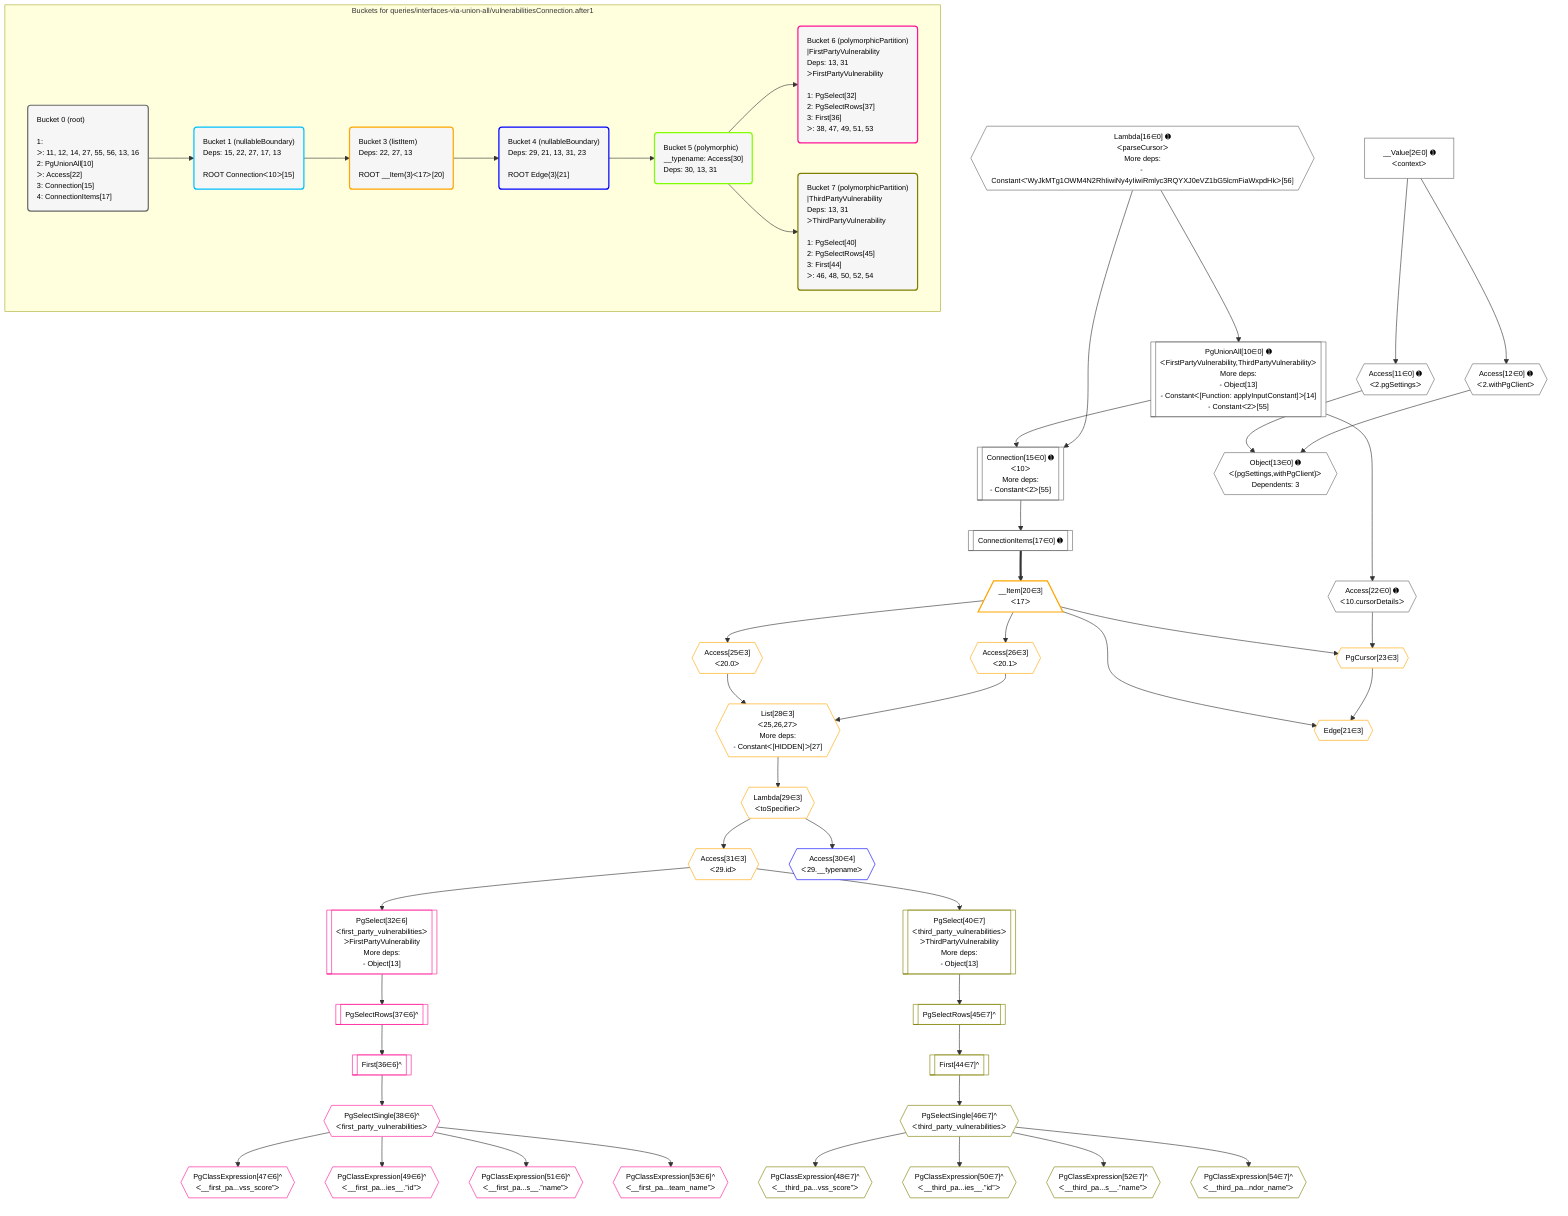 %%{init: {'themeVariables': { 'fontSize': '12px'}}}%%
graph TD
    classDef path fill:#eee,stroke:#000,color:#000
    classDef plan fill:#fff,stroke-width:1px,color:#000
    classDef itemplan fill:#fff,stroke-width:2px,color:#000
    classDef unbatchedplan fill:#dff,stroke-width:1px,color:#000
    classDef sideeffectplan fill:#fcc,stroke-width:2px,color:#000
    classDef bucket fill:#f6f6f6,color:#000,stroke-width:2px,text-align:left

    subgraph "Buckets for queries/interfaces-via-union-all/vulnerabilitiesConnection.after1"
    Bucket0("Bucket 0 (root)<br /><br />1: <br />ᐳ: 11, 12, 14, 27, 55, 56, 13, 16<br />2: PgUnionAll[10]<br />ᐳ: Access[22]<br />3: Connection[15]<br />4: ConnectionItems[17]"):::bucket
    Bucket1("Bucket 1 (nullableBoundary)<br />Deps: 15, 22, 27, 17, 13<br /><br />ROOT Connectionᐸ10ᐳ[15]"):::bucket
    Bucket3("Bucket 3 (listItem)<br />Deps: 22, 27, 13<br /><br />ROOT __Item{3}ᐸ17ᐳ[20]"):::bucket
    Bucket4("Bucket 4 (nullableBoundary)<br />Deps: 29, 21, 13, 31, 23<br /><br />ROOT Edge{3}[21]"):::bucket
    Bucket5("Bucket 5 (polymorphic)<br />__typename: Access[30]<br />Deps: 30, 13, 31"):::bucket
    Bucket6("Bucket 6 (polymorphicPartition)<br />|FirstPartyVulnerability<br />Deps: 13, 31<br />ᐳFirstPartyVulnerability<br /><br />1: PgSelect[32]<br />2: PgSelectRows[37]<br />3: First[36]<br />ᐳ: 38, 47, 49, 51, 53"):::bucket
    Bucket7("Bucket 7 (polymorphicPartition)<br />|ThirdPartyVulnerability<br />Deps: 13, 31<br />ᐳThirdPartyVulnerability<br /><br />1: PgSelect[40]<br />2: PgSelectRows[45]<br />3: First[44]<br />ᐳ: 46, 48, 50, 52, 54"):::bucket
    end
    Bucket0 --> Bucket1
    Bucket1 --> Bucket3
    Bucket3 --> Bucket4
    Bucket4 --> Bucket5
    Bucket5 --> Bucket6 & Bucket7

    %% plan dependencies
    PgUnionAll10[["PgUnionAll[10∈0] ➊<br />ᐸFirstPartyVulnerability,ThirdPartyVulnerabilityᐳ<br />More deps:<br />- Object[13]<br />- Constantᐸ[Function: applyInputConstant]ᐳ[14]<br />- Constantᐸ2ᐳ[55]"]]:::plan
    Lambda16{{"Lambda[16∈0] ➊<br />ᐸparseCursorᐳ<br />More deps:<br />- Constantᐸ'WyJkMTg1OWM4N2RhIiwiNy4yIiwiRmlyc3RQYXJ0eVZ1bG5lcmFiaWxpdHkᐳ[56]"}}:::plan
    Lambda16 --> PgUnionAll10
    Connection15[["Connection[15∈0] ➊<br />ᐸ10ᐳ<br />More deps:<br />- Constantᐸ2ᐳ[55]"]]:::plan
    PgUnionAll10 & Lambda16 --> Connection15
    Object13{{"Object[13∈0] ➊<br />ᐸ{pgSettings,withPgClient}ᐳ<br />Dependents: 3"}}:::plan
    Access11{{"Access[11∈0] ➊<br />ᐸ2.pgSettingsᐳ"}}:::plan
    Access12{{"Access[12∈0] ➊<br />ᐸ2.withPgClientᐳ"}}:::plan
    Access11 & Access12 --> Object13
    __Value2["__Value[2∈0] ➊<br />ᐸcontextᐳ"]:::plan
    __Value2 --> Access11
    __Value2 --> Access12
    ConnectionItems17[["ConnectionItems[17∈0] ➊"]]:::plan
    Connection15 --> ConnectionItems17
    Access22{{"Access[22∈0] ➊<br />ᐸ10.cursorDetailsᐳ"}}:::plan
    PgUnionAll10 --> Access22
    List28{{"List[28∈3]<br />ᐸ25,26,27ᐳ<br />More deps:<br />- Constantᐸ[HIDDEN]ᐳ[27]"}}:::plan
    Access25{{"Access[25∈3]<br />ᐸ20.0ᐳ"}}:::plan
    Access26{{"Access[26∈3]<br />ᐸ20.1ᐳ"}}:::plan
    Access25 & Access26 --> List28
    Edge21{{"Edge[21∈3]"}}:::plan
    __Item20[/"__Item[20∈3]<br />ᐸ17ᐳ"\]:::itemplan
    PgCursor23{{"PgCursor[23∈3]"}}:::plan
    __Item20 & PgCursor23 --> Edge21
    __Item20 & Access22 --> PgCursor23
    ConnectionItems17 ==> __Item20
    __Item20 --> Access25
    __Item20 --> Access26
    Lambda29{{"Lambda[29∈3]<br />ᐸtoSpecifierᐳ"}}:::plan
    List28 --> Lambda29
    Access31{{"Access[31∈3]<br />ᐸ29.idᐳ"}}:::plan
    Lambda29 --> Access31
    Access30{{"Access[30∈4]<br />ᐸ29.__typenameᐳ"}}:::plan
    Lambda29 --> Access30
    PgSelect32[["PgSelect[32∈6]<br />ᐸfirst_party_vulnerabilitiesᐳ<br />ᐳFirstPartyVulnerability<br />More deps:<br />- Object[13]"]]:::plan
    Access31 --> PgSelect32
    First36[["First[36∈6]^"]]:::plan
    PgSelectRows37[["PgSelectRows[37∈6]^"]]:::plan
    PgSelectRows37 --> First36
    PgSelect32 --> PgSelectRows37
    PgSelectSingle38{{"PgSelectSingle[38∈6]^<br />ᐸfirst_party_vulnerabilitiesᐳ"}}:::plan
    First36 --> PgSelectSingle38
    PgClassExpression47{{"PgClassExpression[47∈6]^<br />ᐸ__first_pa...vss_score”ᐳ"}}:::plan
    PgSelectSingle38 --> PgClassExpression47
    PgClassExpression49{{"PgClassExpression[49∈6]^<br />ᐸ__first_pa...ies__.”id”ᐳ"}}:::plan
    PgSelectSingle38 --> PgClassExpression49
    PgClassExpression51{{"PgClassExpression[51∈6]^<br />ᐸ__first_pa...s__.”name”ᐳ"}}:::plan
    PgSelectSingle38 --> PgClassExpression51
    PgClassExpression53{{"PgClassExpression[53∈6]^<br />ᐸ__first_pa...team_name”ᐳ"}}:::plan
    PgSelectSingle38 --> PgClassExpression53
    PgSelect40[["PgSelect[40∈7]<br />ᐸthird_party_vulnerabilitiesᐳ<br />ᐳThirdPartyVulnerability<br />More deps:<br />- Object[13]"]]:::plan
    Access31 --> PgSelect40
    First44[["First[44∈7]^"]]:::plan
    PgSelectRows45[["PgSelectRows[45∈7]^"]]:::plan
    PgSelectRows45 --> First44
    PgSelect40 --> PgSelectRows45
    PgSelectSingle46{{"PgSelectSingle[46∈7]^<br />ᐸthird_party_vulnerabilitiesᐳ"}}:::plan
    First44 --> PgSelectSingle46
    PgClassExpression48{{"PgClassExpression[48∈7]^<br />ᐸ__third_pa...vss_score”ᐳ"}}:::plan
    PgSelectSingle46 --> PgClassExpression48
    PgClassExpression50{{"PgClassExpression[50∈7]^<br />ᐸ__third_pa...ies__.”id”ᐳ"}}:::plan
    PgSelectSingle46 --> PgClassExpression50
    PgClassExpression52{{"PgClassExpression[52∈7]^<br />ᐸ__third_pa...s__.”name”ᐳ"}}:::plan
    PgSelectSingle46 --> PgClassExpression52
    PgClassExpression54{{"PgClassExpression[54∈7]^<br />ᐸ__third_pa...ndor_name”ᐳ"}}:::plan
    PgSelectSingle46 --> PgClassExpression54

    %% define steps
    classDef bucket0 stroke:#696969
    class Bucket0,__Value2,PgUnionAll10,Access11,Access12,Object13,Connection15,Lambda16,ConnectionItems17,Access22 bucket0
    classDef bucket1 stroke:#00bfff
    class Bucket1 bucket1
    classDef bucket3 stroke:#ffa500
    class Bucket3,__Item20,Edge21,PgCursor23,Access25,Access26,List28,Lambda29,Access31 bucket3
    classDef bucket4 stroke:#0000ff
    class Bucket4,Access30 bucket4
    classDef bucket5 stroke:#7fff00
    class Bucket5 bucket5
    classDef bucket6 stroke:#ff1493
    class Bucket6,PgSelect32,First36,PgSelectRows37,PgSelectSingle38,PgClassExpression47,PgClassExpression49,PgClassExpression51,PgClassExpression53 bucket6
    classDef bucket7 stroke:#808000
    class Bucket7,PgSelect40,First44,PgSelectRows45,PgSelectSingle46,PgClassExpression48,PgClassExpression50,PgClassExpression52,PgClassExpression54 bucket7